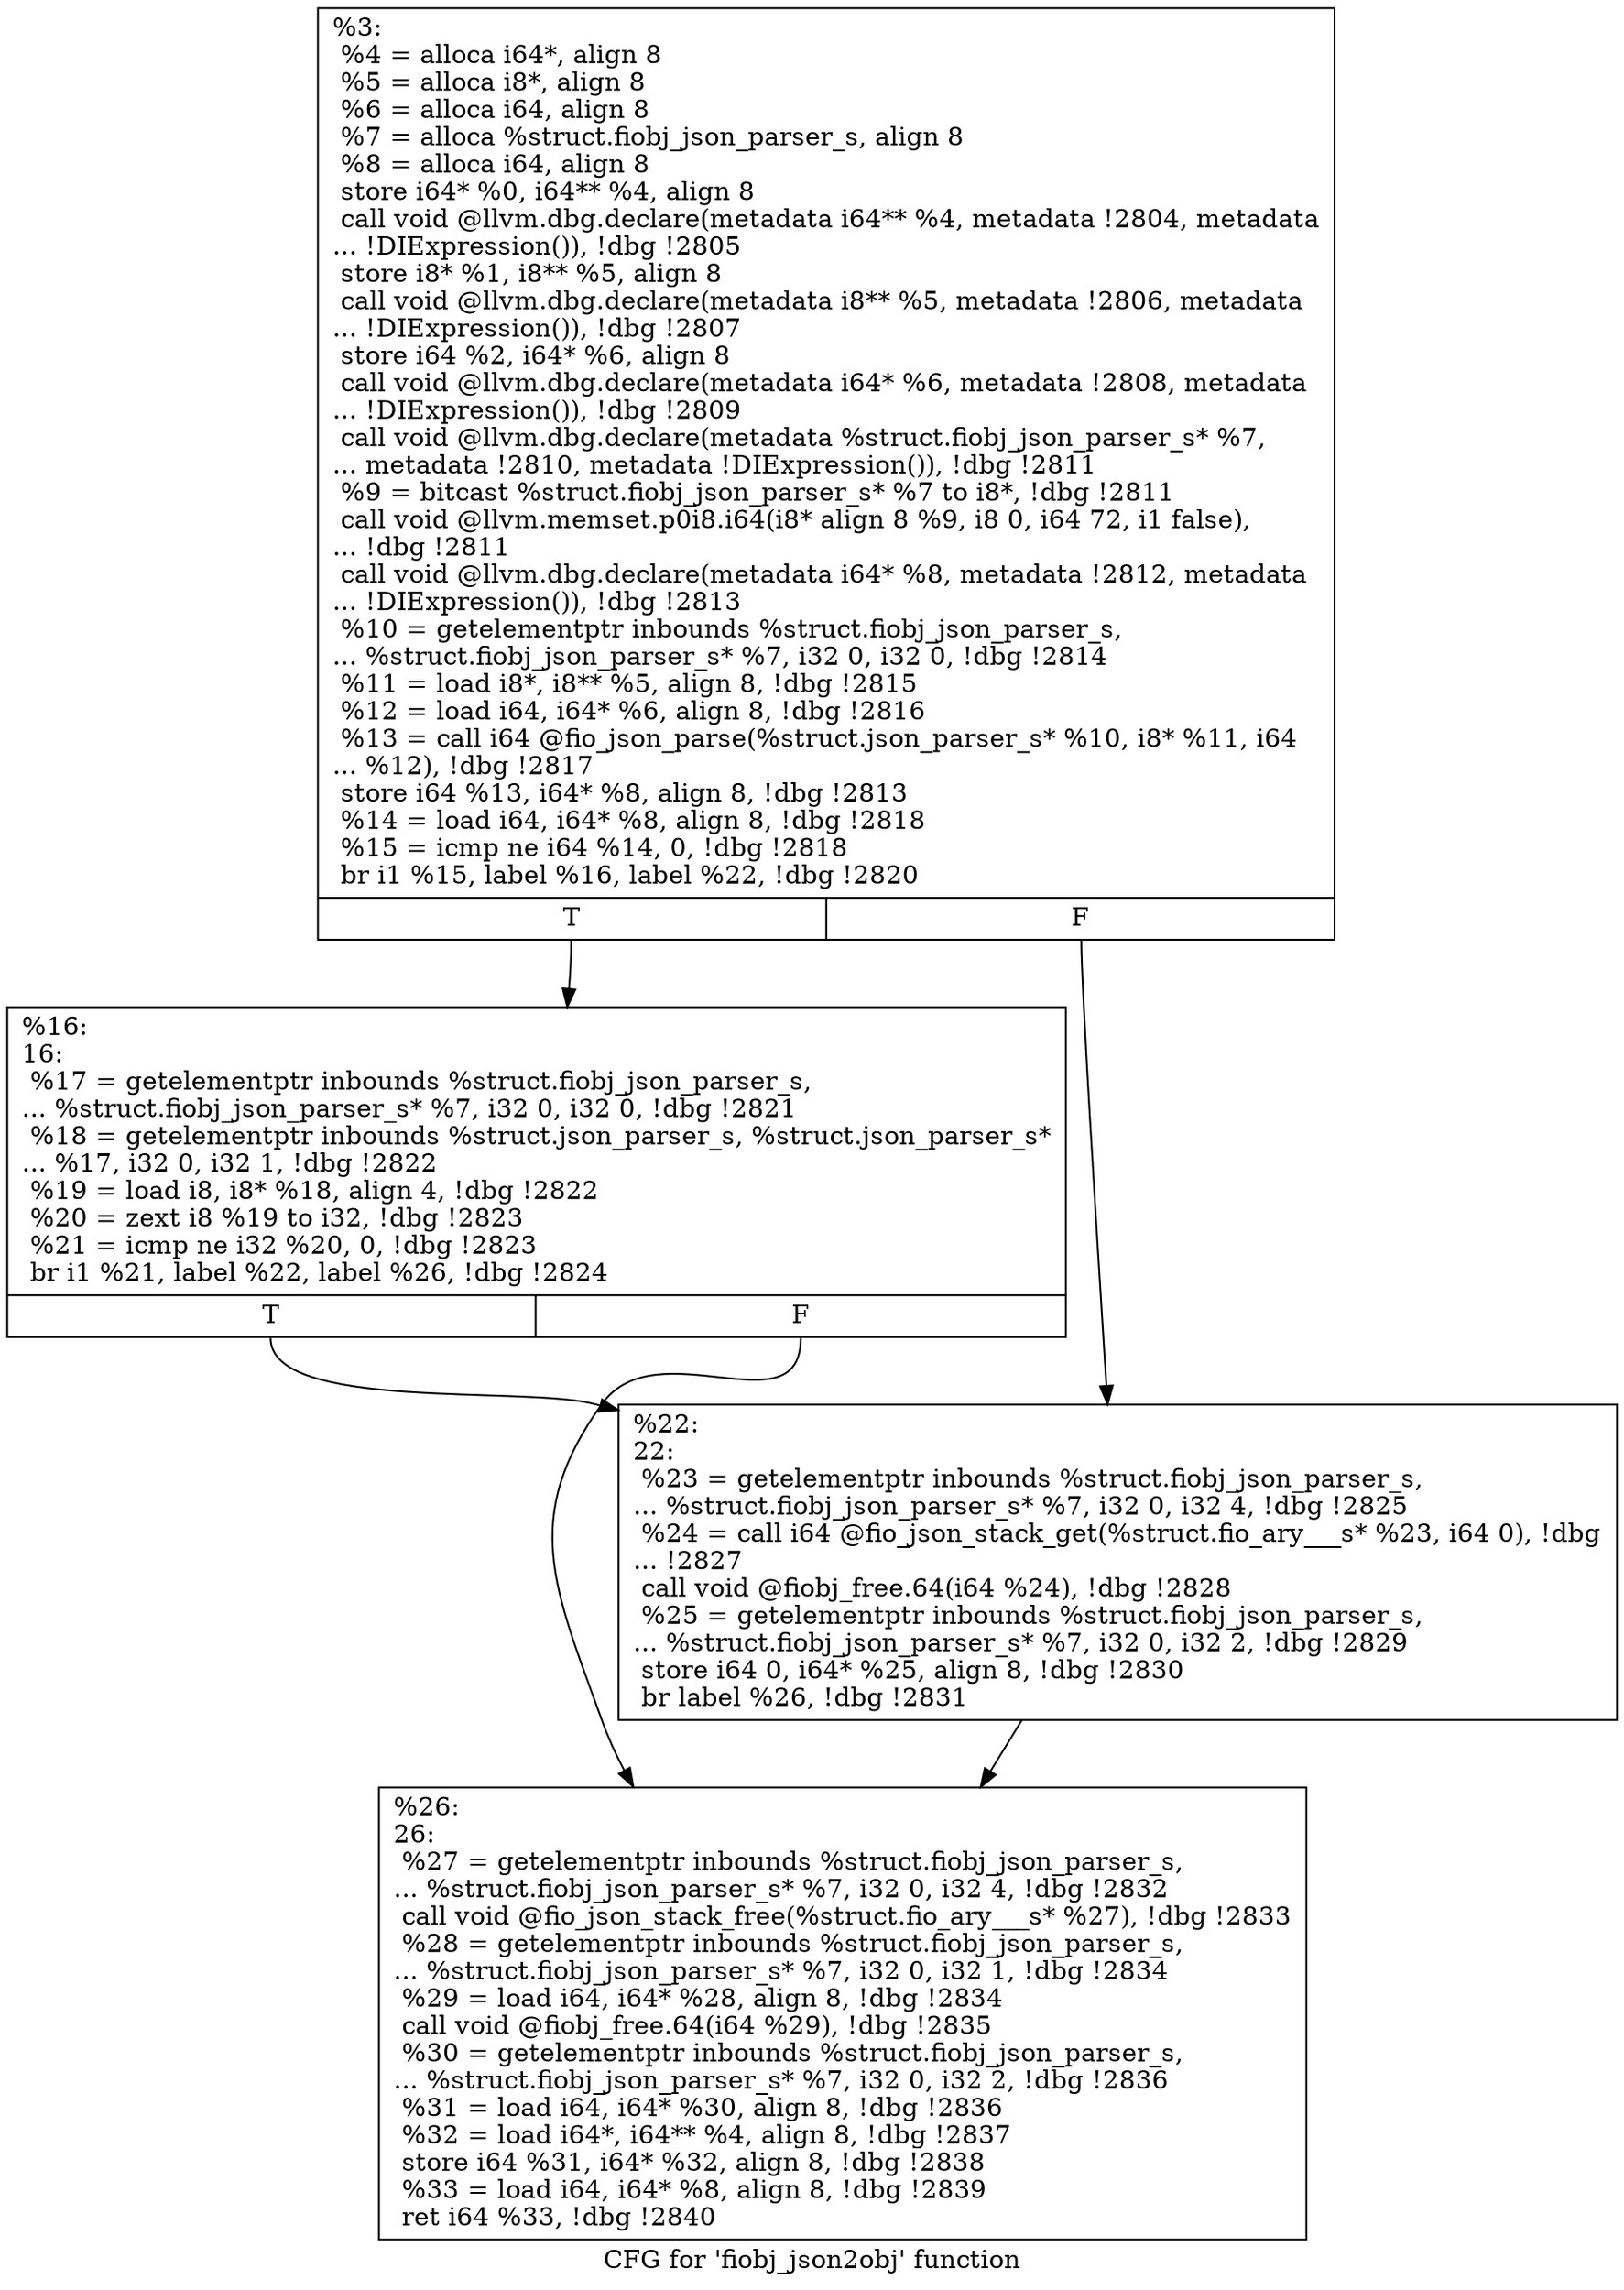 digraph "CFG for 'fiobj_json2obj' function" {
	label="CFG for 'fiobj_json2obj' function";

	Node0x556851e956e0 [shape=record,label="{%3:\l  %4 = alloca i64*, align 8\l  %5 = alloca i8*, align 8\l  %6 = alloca i64, align 8\l  %7 = alloca %struct.fiobj_json_parser_s, align 8\l  %8 = alloca i64, align 8\l  store i64* %0, i64** %4, align 8\l  call void @llvm.dbg.declare(metadata i64** %4, metadata !2804, metadata\l... !DIExpression()), !dbg !2805\l  store i8* %1, i8** %5, align 8\l  call void @llvm.dbg.declare(metadata i8** %5, metadata !2806, metadata\l... !DIExpression()), !dbg !2807\l  store i64 %2, i64* %6, align 8\l  call void @llvm.dbg.declare(metadata i64* %6, metadata !2808, metadata\l... !DIExpression()), !dbg !2809\l  call void @llvm.dbg.declare(metadata %struct.fiobj_json_parser_s* %7,\l... metadata !2810, metadata !DIExpression()), !dbg !2811\l  %9 = bitcast %struct.fiobj_json_parser_s* %7 to i8*, !dbg !2811\l  call void @llvm.memset.p0i8.i64(i8* align 8 %9, i8 0, i64 72, i1 false),\l... !dbg !2811\l  call void @llvm.dbg.declare(metadata i64* %8, metadata !2812, metadata\l... !DIExpression()), !dbg !2813\l  %10 = getelementptr inbounds %struct.fiobj_json_parser_s,\l... %struct.fiobj_json_parser_s* %7, i32 0, i32 0, !dbg !2814\l  %11 = load i8*, i8** %5, align 8, !dbg !2815\l  %12 = load i64, i64* %6, align 8, !dbg !2816\l  %13 = call i64 @fio_json_parse(%struct.json_parser_s* %10, i8* %11, i64\l... %12), !dbg !2817\l  store i64 %13, i64* %8, align 8, !dbg !2813\l  %14 = load i64, i64* %8, align 8, !dbg !2818\l  %15 = icmp ne i64 %14, 0, !dbg !2818\l  br i1 %15, label %16, label %22, !dbg !2820\l|{<s0>T|<s1>F}}"];
	Node0x556851e956e0:s0 -> Node0x556851e965d0;
	Node0x556851e956e0:s1 -> Node0x556851e96620;
	Node0x556851e965d0 [shape=record,label="{%16:\l16:                                               \l  %17 = getelementptr inbounds %struct.fiobj_json_parser_s,\l... %struct.fiobj_json_parser_s* %7, i32 0, i32 0, !dbg !2821\l  %18 = getelementptr inbounds %struct.json_parser_s, %struct.json_parser_s*\l... %17, i32 0, i32 1, !dbg !2822\l  %19 = load i8, i8* %18, align 4, !dbg !2822\l  %20 = zext i8 %19 to i32, !dbg !2823\l  %21 = icmp ne i32 %20, 0, !dbg !2823\l  br i1 %21, label %22, label %26, !dbg !2824\l|{<s0>T|<s1>F}}"];
	Node0x556851e965d0:s0 -> Node0x556851e96620;
	Node0x556851e965d0:s1 -> Node0x556851e96670;
	Node0x556851e96620 [shape=record,label="{%22:\l22:                                               \l  %23 = getelementptr inbounds %struct.fiobj_json_parser_s,\l... %struct.fiobj_json_parser_s* %7, i32 0, i32 4, !dbg !2825\l  %24 = call i64 @fio_json_stack_get(%struct.fio_ary___s* %23, i64 0), !dbg\l... !2827\l  call void @fiobj_free.64(i64 %24), !dbg !2828\l  %25 = getelementptr inbounds %struct.fiobj_json_parser_s,\l... %struct.fiobj_json_parser_s* %7, i32 0, i32 2, !dbg !2829\l  store i64 0, i64* %25, align 8, !dbg !2830\l  br label %26, !dbg !2831\l}"];
	Node0x556851e96620 -> Node0x556851e96670;
	Node0x556851e96670 [shape=record,label="{%26:\l26:                                               \l  %27 = getelementptr inbounds %struct.fiobj_json_parser_s,\l... %struct.fiobj_json_parser_s* %7, i32 0, i32 4, !dbg !2832\l  call void @fio_json_stack_free(%struct.fio_ary___s* %27), !dbg !2833\l  %28 = getelementptr inbounds %struct.fiobj_json_parser_s,\l... %struct.fiobj_json_parser_s* %7, i32 0, i32 1, !dbg !2834\l  %29 = load i64, i64* %28, align 8, !dbg !2834\l  call void @fiobj_free.64(i64 %29), !dbg !2835\l  %30 = getelementptr inbounds %struct.fiobj_json_parser_s,\l... %struct.fiobj_json_parser_s* %7, i32 0, i32 2, !dbg !2836\l  %31 = load i64, i64* %30, align 8, !dbg !2836\l  %32 = load i64*, i64** %4, align 8, !dbg !2837\l  store i64 %31, i64* %32, align 8, !dbg !2838\l  %33 = load i64, i64* %8, align 8, !dbg !2839\l  ret i64 %33, !dbg !2840\l}"];
}
